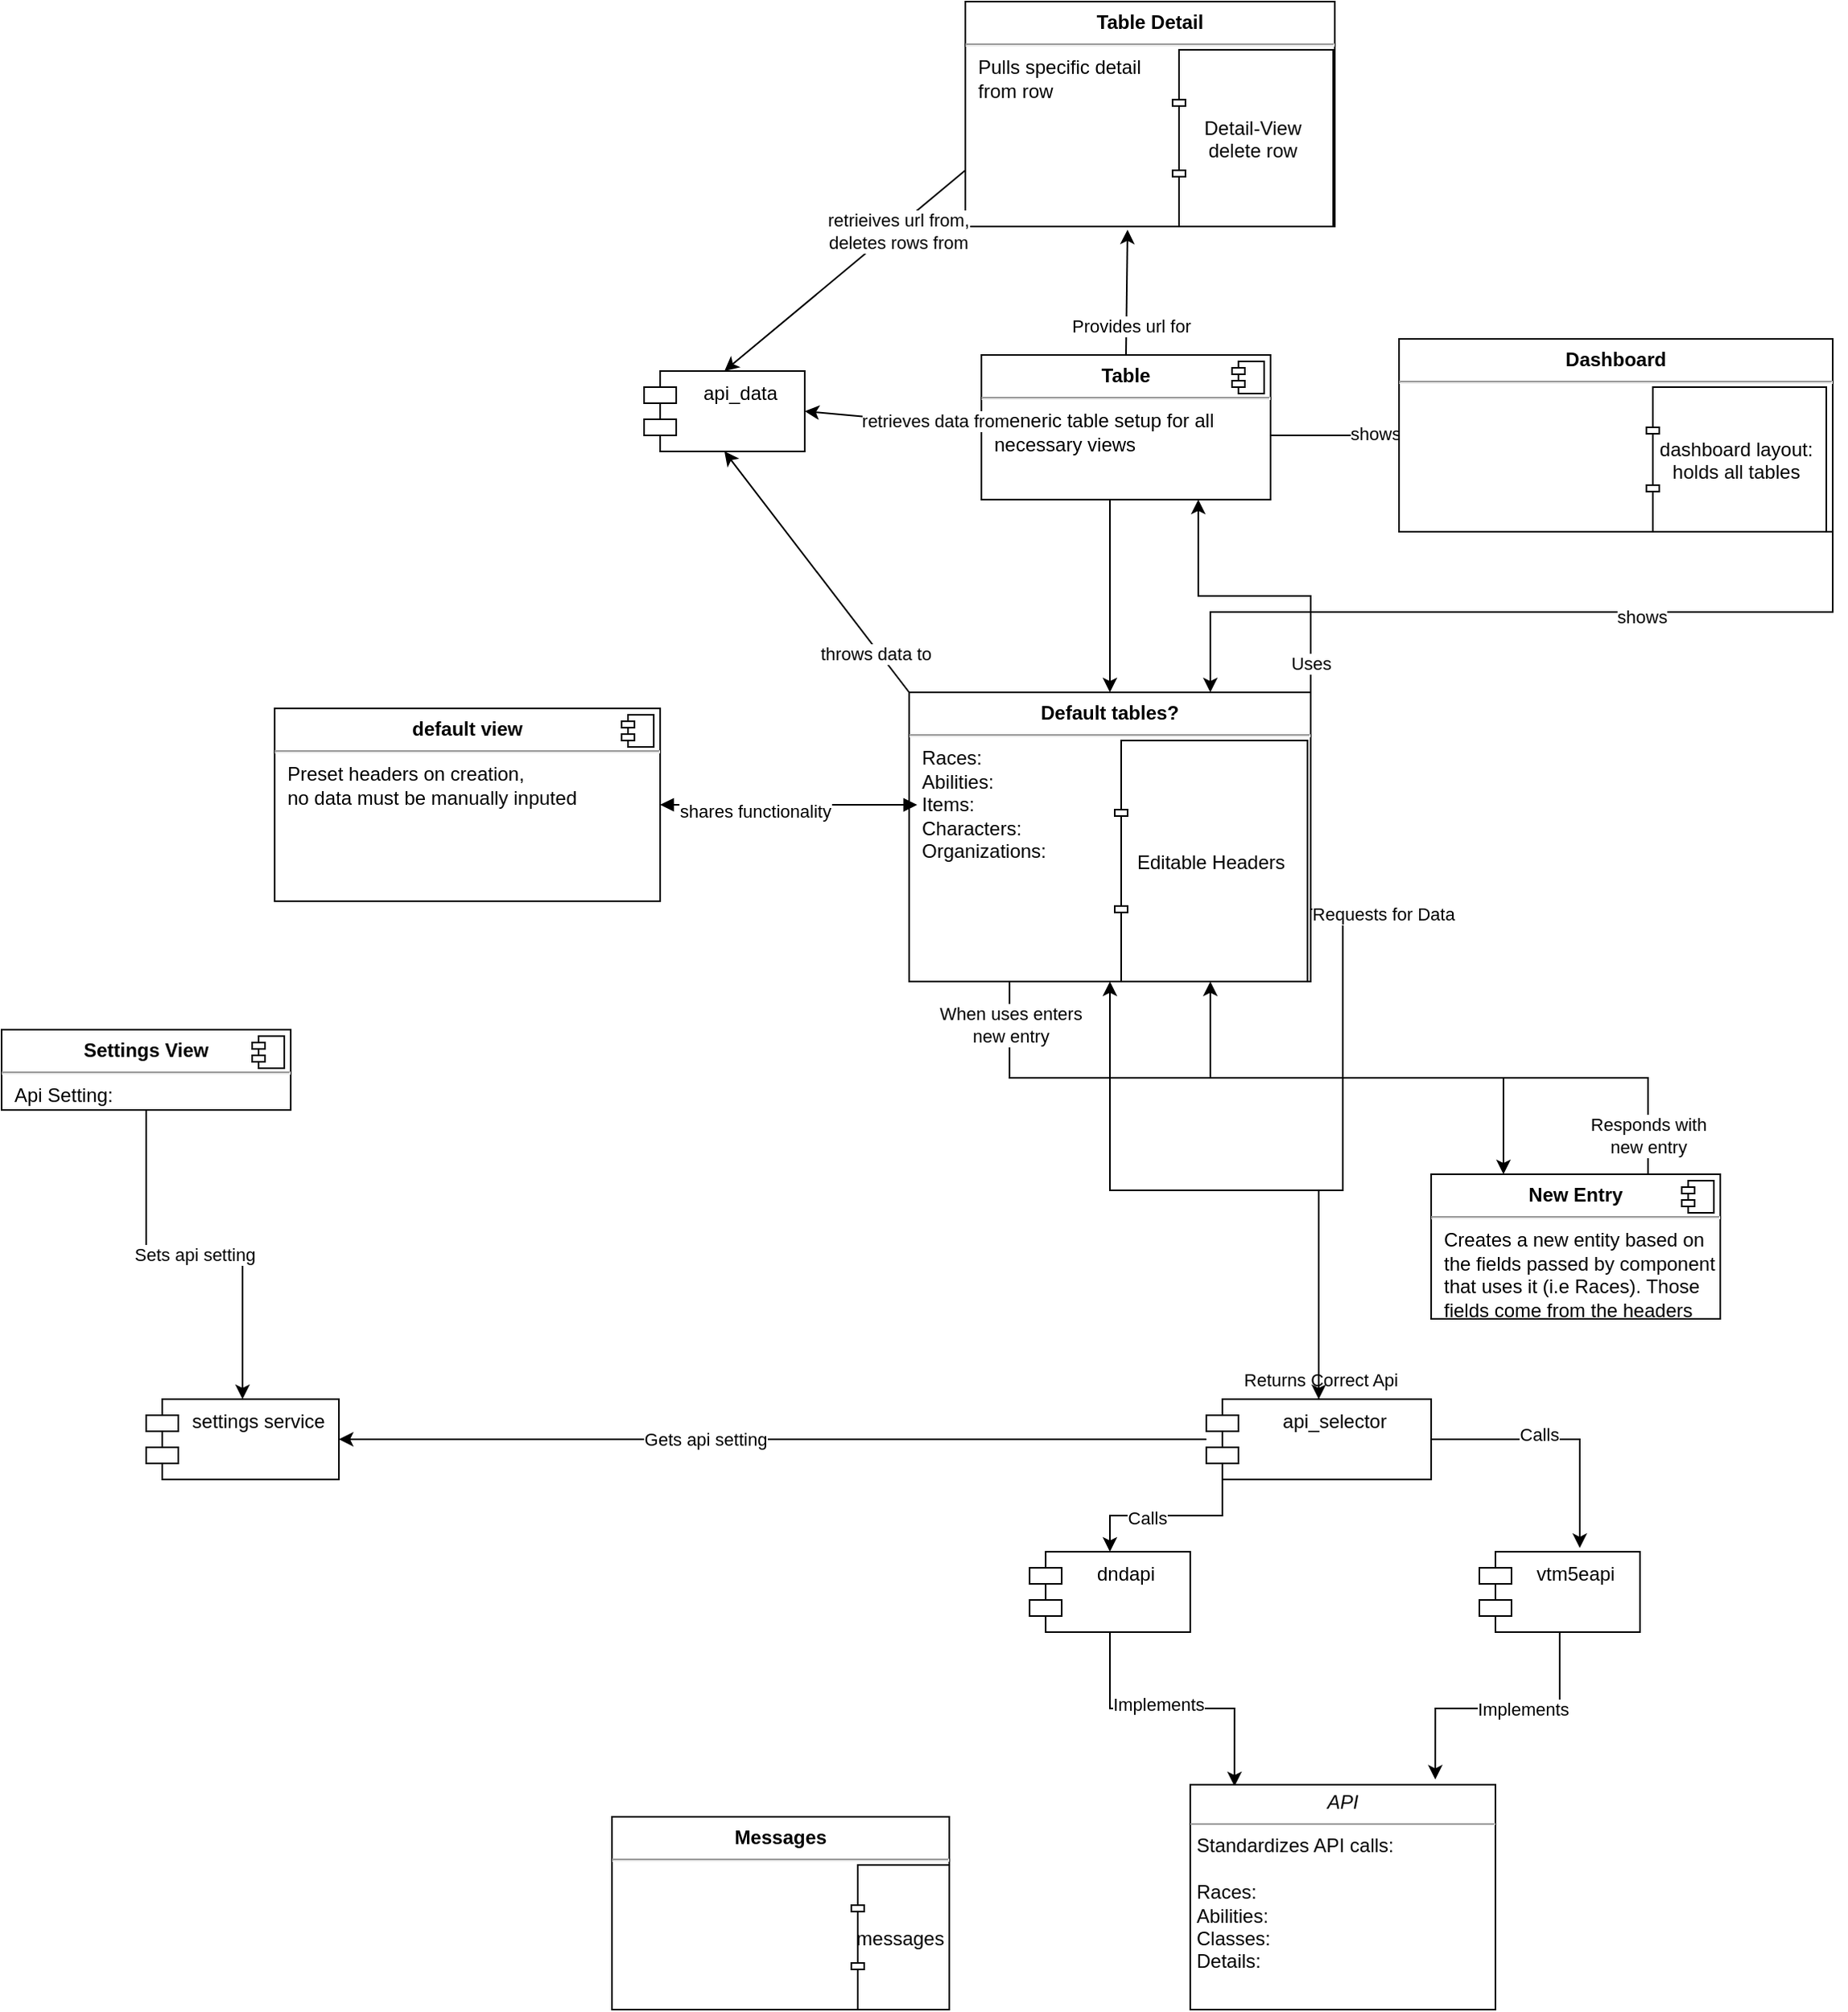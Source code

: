 <mxfile version="13.6.5" type="google"><diagram id="C5RBs43oDa-KdzZeNtuy" name="Page-1"><mxGraphModel dx="2249" dy="1931" grid="1" gridSize="10" guides="1" tooltips="1" connect="1" arrows="1" fold="1" page="1" pageScale="1" pageWidth="827" pageHeight="1169" math="0" shadow="0"><root><mxCell id="WIyWlLk6GJQsqaUBKTNV-0"/><mxCell id="WIyWlLk6GJQsqaUBKTNV-1" parent="WIyWlLk6GJQsqaUBKTNV-0"/><mxCell id="bVl3NQI6kPQrH1_EUS3V-22" value="Uses" style="edgeStyle=orthogonalEdgeStyle;rounded=0;orthogonalLoop=1;jettySize=auto;html=1;entryX=0.75;entryY=1;entryDx=0;entryDy=0;exitX=1;exitY=0;exitDx=0;exitDy=0;" parent="WIyWlLk6GJQsqaUBKTNV-1" source="bVl3NQI6kPQrH1_EUS3V-12" target="bVl3NQI6kPQrH1_EUS3V-18" edge="1"><mxGeometry x="-0.805" relative="1" as="geometry"><mxPoint as="offset"/></mxGeometry></mxCell><mxCell id="bVl3NQI6kPQrH1_EUS3V-25" value="" style="edgeStyle=orthogonalEdgeStyle;rounded=0;orthogonalLoop=1;jettySize=auto;html=1;endArrow=none;endFill=0;startArrow=classic;startFill=1;" parent="WIyWlLk6GJQsqaUBKTNV-1" source="bVl3NQI6kPQrH1_EUS3V-12" target="S-InFNc7vq89qJaGujTa-11" edge="1"><mxGeometry relative="1" as="geometry"/></mxCell><mxCell id="S-InFNc7vq89qJaGujTa-41" value="Returns Correct Api" style="edgeLabel;html=1;align=center;verticalAlign=middle;resizable=0;points=[];" parent="bVl3NQI6kPQrH1_EUS3V-25" vertex="1" connectable="0"><mxGeometry x="0.938" y="1" relative="1" as="geometry"><mxPoint as="offset"/></mxGeometry></mxCell><mxCell id="bVl3NQI6kPQrH1_EUS3V-34" value="&lt;div&gt;When uses enters&lt;/div&gt;&lt;div&gt;new entry&lt;br&gt;&lt;/div&gt;" style="edgeStyle=orthogonalEdgeStyle;rounded=0;orthogonalLoop=1;jettySize=auto;html=1;exitX=0.25;exitY=1;exitDx=0;exitDy=0;entryX=0.25;entryY=0;entryDx=0;entryDy=0;" parent="WIyWlLk6GJQsqaUBKTNV-1" source="bVl3NQI6kPQrH1_EUS3V-12" target="bVl3NQI6kPQrH1_EUS3V-27" edge="1"><mxGeometry x="-0.876" relative="1" as="geometry"><mxPoint as="offset"/></mxGeometry></mxCell><mxCell id="bVl3NQI6kPQrH1_EUS3V-12" value="&lt;p style=&quot;margin: 0px ; margin-top: 6px ; text-align: center&quot;&gt;&lt;b&gt;Default tables?&lt;/b&gt;&lt;/p&gt;&lt;hr&gt;&lt;p style=&quot;margin: 0px ; margin-left: 8px&quot;&gt;Races:&lt;/p&gt;&lt;p style=&quot;margin: 0px ; margin-left: 8px&quot;&gt;Abilities:&lt;/p&gt;&lt;p style=&quot;margin: 0px ; margin-left: 8px&quot;&gt;Items:&lt;/p&gt;&lt;p style=&quot;margin: 0px ; margin-left: 8px&quot;&gt;Characters:&lt;/p&gt;&lt;p style=&quot;margin: 0px ; margin-left: 8px&quot;&gt;Organizations:&lt;/p&gt;" style="align=left;overflow=fill;html=1;dropTarget=0;" parent="WIyWlLk6GJQsqaUBKTNV-1" vertex="1"><mxGeometry x="225" y="50" width="250" height="180" as="geometry"/></mxCell><mxCell id="bVl3NQI6kPQrH1_EUS3V-13" value="Editable Headers" style="shape=component;jettyWidth=8;jettyHeight=4;" parent="bVl3NQI6kPQrH1_EUS3V-12" vertex="1"><mxGeometry x="1" width="120" height="150" relative="1" as="geometry"><mxPoint x="-122" y="30" as="offset"/></mxGeometry></mxCell><mxCell id="S-InFNc7vq89qJaGujTa-49" style="edgeStyle=orthogonalEdgeStyle;rounded=0;orthogonalLoop=1;jettySize=auto;html=1;startArrow=none;startFill=0;endArrow=classic;endFill=1;" parent="WIyWlLk6GJQsqaUBKTNV-1" source="S-InFNc7vq89qJaGujTa-6" target="bVl3NQI6kPQrH1_EUS3V-12" edge="1"><mxGeometry relative="1" as="geometry"/></mxCell><mxCell id="S-InFNc7vq89qJaGujTa-51" value="shows" style="edgeLabel;html=1;align=center;verticalAlign=middle;resizable=0;points=[];" parent="S-InFNc7vq89qJaGujTa-49" vertex="1" connectable="0"><mxGeometry x="-0.912" y="-1" relative="1" as="geometry"><mxPoint as="offset"/></mxGeometry></mxCell><mxCell id="S-InFNc7vq89qJaGujTa-56" style="edgeStyle=orthogonalEdgeStyle;rounded=0;orthogonalLoop=1;jettySize=auto;html=1;entryX=0.75;entryY=0;entryDx=0;entryDy=0;startArrow=none;startFill=0;endArrow=classic;endFill=1;exitX=1;exitY=1;exitDx=0;exitDy=0;" parent="WIyWlLk6GJQsqaUBKTNV-1" source="S-InFNc7vq89qJaGujTa-6" target="bVl3NQI6kPQrH1_EUS3V-12" edge="1"><mxGeometry relative="1" as="geometry"/></mxCell><mxCell id="S-InFNc7vq89qJaGujTa-57" value="shows" style="edgeLabel;html=1;align=center;verticalAlign=middle;resizable=0;points=[];" parent="S-InFNc7vq89qJaGujTa-56" vertex="1" connectable="0"><mxGeometry x="-0.307" y="3" relative="1" as="geometry"><mxPoint as="offset"/></mxGeometry></mxCell><mxCell id="S-InFNc7vq89qJaGujTa-6" value="&lt;p style=&quot;margin: 0px ; margin-top: 6px ; text-align: center&quot;&gt;&lt;b&gt;Dashboard&lt;/b&gt;&lt;/p&gt;&lt;hr&gt;&lt;p style=&quot;margin: 0px ; margin-left: 8px&quot;&gt;&lt;br&gt;&lt;/p&gt;" style="align=left;overflow=fill;html=1;dropTarget=0;" parent="WIyWlLk6GJQsqaUBKTNV-1" vertex="1"><mxGeometry x="530" y="-170" width="270" height="120" as="geometry"/></mxCell><mxCell id="S-InFNc7vq89qJaGujTa-7" value="dashboard layout:&#10;holds all tables" style="shape=component;jettyWidth=8;jettyHeight=4;" parent="S-InFNc7vq89qJaGujTa-6" vertex="1"><mxGeometry x="1" width="112" height="90" relative="1" as="geometry"><mxPoint x="-116" y="30" as="offset"/></mxGeometry></mxCell><mxCell id="S-InFNc7vq89qJaGujTa-8" value="&lt;p style=&quot;margin: 0px ; margin-top: 6px ; text-align: center&quot;&gt;&lt;b&gt;Messages&lt;/b&gt;&lt;/p&gt;&lt;hr&gt;&lt;p style=&quot;margin: 0px ; margin-left: 8px&quot;&gt;&lt;br&gt;&lt;/p&gt;" style="align=left;overflow=fill;html=1;dropTarget=0;" parent="WIyWlLk6GJQsqaUBKTNV-1" vertex="1"><mxGeometry x="40" y="750" width="210" height="120" as="geometry"/></mxCell><mxCell id="S-InFNc7vq89qJaGujTa-9" value="messages" style="shape=component;jettyWidth=8;jettyHeight=4;" parent="S-InFNc7vq89qJaGujTa-8" vertex="1"><mxGeometry x="1" width="61" height="90" relative="1" as="geometry"><mxPoint x="-61" y="30" as="offset"/></mxGeometry></mxCell><mxCell id="bVl3NQI6kPQrH1_EUS3V-18" value="&lt;p style=&quot;margin: 0px ; margin-top: 6px ; text-align: center&quot;&gt;&lt;b&gt;Table&lt;/b&gt;&lt;/p&gt;&lt;hr&gt;&lt;p style=&quot;margin: 0px ; margin-left: 8px&quot;&gt;Generic table setup for all&amp;nbsp;&lt;/p&gt;&lt;p style=&quot;margin: 0px ; margin-left: 8px&quot;&gt;necessary views&lt;/p&gt;" style="align=left;overflow=fill;html=1;dropTarget=0;" parent="WIyWlLk6GJQsqaUBKTNV-1" vertex="1"><mxGeometry x="270" y="-160" width="180" height="90" as="geometry"/></mxCell><mxCell id="bVl3NQI6kPQrH1_EUS3V-19" value="" style="shape=component;jettyWidth=8;jettyHeight=4;" parent="bVl3NQI6kPQrH1_EUS3V-18" vertex="1"><mxGeometry x="1" width="20" height="20" relative="1" as="geometry"><mxPoint x="-24" y="4" as="offset"/></mxGeometry></mxCell><mxCell id="S-InFNc7vq89qJaGujTa-34" style="edgeStyle=orthogonalEdgeStyle;rounded=0;orthogonalLoop=1;jettySize=auto;html=1;entryX=0.145;entryY=0.007;entryDx=0;entryDy=0;entryPerimeter=0;startArrow=none;startFill=0;endArrow=classic;endFill=1;" parent="WIyWlLk6GJQsqaUBKTNV-1" source="bVl3NQI6kPQrH1_EUS3V-20" target="S-InFNc7vq89qJaGujTa-14" edge="1"><mxGeometry relative="1" as="geometry"/></mxCell><mxCell id="S-InFNc7vq89qJaGujTa-35" value="Implements" style="edgeLabel;html=1;align=center;verticalAlign=middle;resizable=0;points=[];" parent="S-InFNc7vq89qJaGujTa-34" vertex="1" connectable="0"><mxGeometry x="-0.107" y="3" relative="1" as="geometry"><mxPoint as="offset"/></mxGeometry></mxCell><mxCell id="bVl3NQI6kPQrH1_EUS3V-20" value="dndapi" style="shape=module;align=left;spacingLeft=20;align=center;verticalAlign=top;" parent="WIyWlLk6GJQsqaUBKTNV-1" vertex="1"><mxGeometry x="300" y="585" width="100" height="50" as="geometry"/></mxCell><mxCell id="S-InFNc7vq89qJaGujTa-26" style="edgeStyle=orthogonalEdgeStyle;rounded=0;orthogonalLoop=1;jettySize=auto;html=1;startArrow=none;startFill=0;endArrow=classic;endFill=1;exitX=0;exitY=1;exitDx=10;exitDy=0;exitPerimeter=0;" parent="WIyWlLk6GJQsqaUBKTNV-1" source="S-InFNc7vq89qJaGujTa-11" target="bVl3NQI6kPQrH1_EUS3V-20" edge="1"><mxGeometry relative="1" as="geometry"/></mxCell><mxCell id="S-InFNc7vq89qJaGujTa-27" value="Calls" style="edgeLabel;html=1;align=center;verticalAlign=middle;resizable=0;points=[];" parent="S-InFNc7vq89qJaGujTa-26" vertex="1" connectable="0"><mxGeometry x="0.209" y="1" relative="1" as="geometry"><mxPoint as="offset"/></mxGeometry></mxCell><mxCell id="S-InFNc7vq89qJaGujTa-28" style="edgeStyle=orthogonalEdgeStyle;rounded=0;orthogonalLoop=1;jettySize=auto;html=1;entryX=0.625;entryY=-0.047;entryDx=0;entryDy=0;entryPerimeter=0;startArrow=none;startFill=0;endArrow=classic;endFill=1;" parent="WIyWlLk6GJQsqaUBKTNV-1" source="S-InFNc7vq89qJaGujTa-11" target="S-InFNc7vq89qJaGujTa-17" edge="1"><mxGeometry relative="1" as="geometry"/></mxCell><mxCell id="S-InFNc7vq89qJaGujTa-29" value="Calls" style="edgeLabel;html=1;align=center;verticalAlign=middle;resizable=0;points=[];" parent="S-InFNc7vq89qJaGujTa-28" vertex="1" connectable="0"><mxGeometry x="-0.162" y="3" relative="1" as="geometry"><mxPoint as="offset"/></mxGeometry></mxCell><mxCell id="S-InFNc7vq89qJaGujTa-32" style="edgeStyle=orthogonalEdgeStyle;rounded=0;orthogonalLoop=1;jettySize=auto;html=1;startArrow=classic;startFill=1;endArrow=none;endFill=0;entryX=1;entryY=0.75;entryDx=0;entryDy=0;" parent="WIyWlLk6GJQsqaUBKTNV-1" source="S-InFNc7vq89qJaGujTa-11" target="bVl3NQI6kPQrH1_EUS3V-12" edge="1"><mxGeometry relative="1" as="geometry"><mxPoint x="320" y="310" as="targetPoint"/></mxGeometry></mxCell><mxCell id="S-InFNc7vq89qJaGujTa-42" value="Requests for Data" style="edgeLabel;html=1;align=center;verticalAlign=middle;resizable=0;points=[];" parent="S-InFNc7vq89qJaGujTa-32" vertex="1" connectable="0"><mxGeometry x="0.961" y="4" relative="1" as="geometry"><mxPoint x="38.33" y="-1.5" as="offset"/></mxGeometry></mxCell><mxCell id="sOlc0jhXh5uGv6vsivrm-5" style="edgeStyle=orthogonalEdgeStyle;rounded=0;orthogonalLoop=1;jettySize=auto;html=1;entryX=1;entryY=0.5;entryDx=0;entryDy=0;" edge="1" parent="WIyWlLk6GJQsqaUBKTNV-1" source="S-InFNc7vq89qJaGujTa-11" target="sOlc0jhXh5uGv6vsivrm-2"><mxGeometry relative="1" as="geometry"/></mxCell><mxCell id="sOlc0jhXh5uGv6vsivrm-6" value="Gets api setting" style="edgeLabel;html=1;align=center;verticalAlign=middle;resizable=0;points=[];" connectable="0" vertex="1" parent="sOlc0jhXh5uGv6vsivrm-5"><mxGeometry x="0.156" relative="1" as="geometry"><mxPoint as="offset"/></mxGeometry></mxCell><mxCell id="S-InFNc7vq89qJaGujTa-11" value="api_selector" style="shape=module;align=left;spacingLeft=20;align=center;verticalAlign=top;" parent="WIyWlLk6GJQsqaUBKTNV-1" vertex="1"><mxGeometry x="410" y="490" width="140" height="50" as="geometry"/></mxCell><mxCell id="S-InFNc7vq89qJaGujTa-14" value="&lt;p style=&quot;margin: 0px ; margin-top: 4px ; text-align: center&quot;&gt;&lt;i&gt;API&lt;/i&gt;&lt;/p&gt;&lt;hr size=&quot;1&quot;&gt;&lt;p style=&quot;margin: 0px ; margin-left: 4px&quot;&gt;&lt;/p&gt;&lt;p style=&quot;margin: 0px ; margin-left: 4px&quot;&gt;Standardizes API calls:&lt;/p&gt;&lt;p style=&quot;margin: 0px ; margin-left: 4px&quot;&gt;&lt;br&gt;&lt;/p&gt;&lt;p style=&quot;margin: 0px ; margin-left: 4px&quot;&gt;Races:&lt;/p&gt;&lt;p style=&quot;margin: 0px ; margin-left: 4px&quot;&gt;Abilities:&lt;/p&gt;&lt;p style=&quot;margin: 0px ; margin-left: 4px&quot;&gt;Classes:&lt;/p&gt;&lt;p style=&quot;margin: 0px ; margin-left: 4px&quot;&gt;Details:&lt;/p&gt;" style="verticalAlign=top;align=left;overflow=fill;fontSize=12;fontFamily=Helvetica;html=1;" parent="WIyWlLk6GJQsqaUBKTNV-1" vertex="1"><mxGeometry x="400" y="730" width="190" height="140" as="geometry"/></mxCell><mxCell id="bVl3NQI6kPQrH1_EUS3V-33" value="&lt;div&gt;Responds with&lt;/div&gt;&lt;div&gt;new entry&lt;br&gt;&lt;/div&gt;" style="edgeStyle=orthogonalEdgeStyle;rounded=0;orthogonalLoop=1;jettySize=auto;html=1;exitX=0.75;exitY=0;exitDx=0;exitDy=0;entryX=0.75;entryY=1;entryDx=0;entryDy=0;" parent="WIyWlLk6GJQsqaUBKTNV-1" source="bVl3NQI6kPQrH1_EUS3V-27" target="bVl3NQI6kPQrH1_EUS3V-12" edge="1"><mxGeometry x="-0.874" relative="1" as="geometry"><mxPoint as="offset"/></mxGeometry></mxCell><mxCell id="bVl3NQI6kPQrH1_EUS3V-27" value="&lt;p style=&quot;margin: 0px ; margin-top: 6px ; text-align: center&quot;&gt;&lt;b&gt;New Entry&lt;br&gt;&lt;/b&gt;&lt;/p&gt;&lt;hr&gt;&lt;p style=&quot;margin: 0px ; margin-left: 8px&quot;&gt;Creates a new entity based on&lt;/p&gt;&lt;p style=&quot;margin: 0px ; margin-left: 8px&quot;&gt;the fields passed by component&lt;/p&gt;&lt;p style=&quot;margin: 0px ; margin-left: 8px&quot;&gt;that uses it (i.e Races). Those &lt;br&gt;&lt;/p&gt;&lt;p style=&quot;margin: 0px ; margin-left: 8px&quot;&gt;fields come from the headers&lt;/p&gt;&lt;p style=&quot;margin: 0px ; margin-left: 8px&quot;&gt;in the Races component&lt;br&gt;&lt;/p&gt;" style="align=left;overflow=fill;html=1;dropTarget=0;" parent="WIyWlLk6GJQsqaUBKTNV-1" vertex="1"><mxGeometry x="550" y="350" width="180" height="90" as="geometry"/></mxCell><mxCell id="bVl3NQI6kPQrH1_EUS3V-28" value="" style="shape=component;jettyWidth=8;jettyHeight=4;" parent="bVl3NQI6kPQrH1_EUS3V-27" vertex="1"><mxGeometry x="1" width="20" height="20" relative="1" as="geometry"><mxPoint x="-24" y="4" as="offset"/></mxGeometry></mxCell><mxCell id="S-InFNc7vq89qJaGujTa-37" style="edgeStyle=orthogonalEdgeStyle;rounded=0;orthogonalLoop=1;jettySize=auto;html=1;entryX=0.803;entryY=-0.023;entryDx=0;entryDy=0;entryPerimeter=0;startArrow=none;startFill=0;endArrow=classic;endFill=1;" parent="WIyWlLk6GJQsqaUBKTNV-1" source="S-InFNc7vq89qJaGujTa-17" target="S-InFNc7vq89qJaGujTa-14" edge="1"><mxGeometry relative="1" as="geometry"/></mxCell><mxCell id="S-InFNc7vq89qJaGujTa-38" value="Implements" style="edgeLabel;html=1;align=center;verticalAlign=middle;resizable=0;points=[];" parent="S-InFNc7vq89qJaGujTa-37" vertex="1" connectable="0"><mxGeometry x="-0.434" y="-23" relative="1" as="geometry"><mxPoint x="-23" y="23" as="offset"/></mxGeometry></mxCell><mxCell id="S-InFNc7vq89qJaGujTa-17" value="vtm5eapi" style="shape=module;align=left;spacingLeft=20;align=center;verticalAlign=top;" parent="WIyWlLk6GJQsqaUBKTNV-1" vertex="1"><mxGeometry x="580" y="585" width="100" height="50" as="geometry"/></mxCell><mxCell id="S-InFNc7vq89qJaGujTa-54" value="&lt;p style=&quot;margin: 0px ; margin-top: 6px ; text-align: center&quot;&gt;&lt;b&gt;default view&lt;/b&gt;&lt;/p&gt;&lt;hr&gt;&lt;p style=&quot;margin: 0px ; margin-left: 8px&quot;&gt;Preset headers on creation,&lt;br&gt;no data must be manually inputed&lt;/p&gt;" style="align=left;overflow=fill;html=1;dropTarget=0;" parent="WIyWlLk6GJQsqaUBKTNV-1" vertex="1"><mxGeometry x="-170" y="60" width="240" height="120" as="geometry"/></mxCell><mxCell id="S-InFNc7vq89qJaGujTa-55" value="" style="shape=component;jettyWidth=8;jettyHeight=4;" parent="S-InFNc7vq89qJaGujTa-54" vertex="1"><mxGeometry x="1" width="20" height="20" relative="1" as="geometry"><mxPoint x="-24" y="4" as="offset"/></mxGeometry></mxCell><mxCell id="Ecfj4SuwNyYXscWgo4BE-6" value="&lt;p style=&quot;margin: 0px ; margin-top: 6px ; text-align: center&quot;&gt;&lt;b&gt;Table Detail&lt;/b&gt;&lt;/p&gt;&lt;hr&gt;&lt;p style=&quot;margin: 0px ; margin-left: 8px&quot;&gt;Pulls specific detail&amp;nbsp;&lt;/p&gt;&lt;p style=&quot;margin: 0px ; margin-left: 8px&quot;&gt;from row&lt;/p&gt;" style="align=left;overflow=fill;html=1;dropTarget=0;" vertex="1" parent="WIyWlLk6GJQsqaUBKTNV-1"><mxGeometry x="260" y="-380" width="230" height="140" as="geometry"/></mxCell><mxCell id="Ecfj4SuwNyYXscWgo4BE-7" value="Detail-View&#10;delete row" style="shape=component;jettyWidth=8;jettyHeight=4;" vertex="1" parent="Ecfj4SuwNyYXscWgo4BE-6"><mxGeometry x="1" width="100" height="110" relative="1" as="geometry"><mxPoint x="-101" y="30" as="offset"/></mxGeometry></mxCell><mxCell id="sOlc0jhXh5uGv6vsivrm-3" value="Sets api setting" style="edgeStyle=orthogonalEdgeStyle;rounded=0;orthogonalLoop=1;jettySize=auto;html=1;" edge="1" parent="WIyWlLk6GJQsqaUBKTNV-1" source="sOlc0jhXh5uGv6vsivrm-0" target="sOlc0jhXh5uGv6vsivrm-2"><mxGeometry relative="1" as="geometry"/></mxCell><mxCell id="sOlc0jhXh5uGv6vsivrm-0" value="&lt;p style=&quot;margin: 0px ; margin-top: 6px ; text-align: center&quot;&gt;&lt;b&gt;Settings View&lt;/b&gt;&lt;br&gt;&lt;/p&gt;&lt;hr&gt;&lt;p style=&quot;margin: 0px ; margin-left: 8px&quot;&gt;Api Setting:&lt;br&gt;&lt;/p&gt;" style="align=left;overflow=fill;html=1;dropTarget=0;" vertex="1" parent="WIyWlLk6GJQsqaUBKTNV-1"><mxGeometry x="-340" y="260" width="180" height="50" as="geometry"/></mxCell><mxCell id="sOlc0jhXh5uGv6vsivrm-1" value="" style="shape=component;jettyWidth=8;jettyHeight=4;" vertex="1" parent="sOlc0jhXh5uGv6vsivrm-0"><mxGeometry x="1" width="20" height="20" relative="1" as="geometry"><mxPoint x="-24" y="4" as="offset"/></mxGeometry></mxCell><mxCell id="Ecfj4SuwNyYXscWgo4BE-9" value="" style="endArrow=classic;html=1;exitX=0.5;exitY=0;exitDx=0;exitDy=0;entryX=0.439;entryY=1.014;entryDx=0;entryDy=0;entryPerimeter=0;startArrow=none;startFill=0;endFill=1;" edge="1" parent="WIyWlLk6GJQsqaUBKTNV-1" source="bVl3NQI6kPQrH1_EUS3V-18" target="Ecfj4SuwNyYXscWgo4BE-6"><mxGeometry width="50" height="50" relative="1" as="geometry"><mxPoint x="430" y="-160" as="sourcePoint"/><mxPoint x="480" y="-210" as="targetPoint"/></mxGeometry></mxCell><mxCell id="Ecfj4SuwNyYXscWgo4BE-11" value="Provides url for" style="edgeLabel;html=1;align=center;verticalAlign=middle;resizable=0;points=[];" vertex="1" connectable="0" parent="Ecfj4SuwNyYXscWgo4BE-9"><mxGeometry x="-0.538" y="-3" relative="1" as="geometry"><mxPoint as="offset"/></mxGeometry></mxCell><mxCell id="sOlc0jhXh5uGv6vsivrm-2" value="settings service" style="shape=module;align=left;spacingLeft=20;align=center;verticalAlign=top;" vertex="1" parent="WIyWlLk6GJQsqaUBKTNV-1"><mxGeometry x="-250" y="490" width="120" height="50" as="geometry"/></mxCell><mxCell id="Ecfj4SuwNyYXscWgo4BE-13" value="api_data" style="shape=module;align=left;spacingLeft=20;align=center;verticalAlign=top;" vertex="1" parent="WIyWlLk6GJQsqaUBKTNV-1"><mxGeometry x="60" y="-150" width="100" height="50" as="geometry"/></mxCell><mxCell id="Ecfj4SuwNyYXscWgo4BE-14" value="" style="endArrow=classic;html=1;exitX=0;exitY=0.5;exitDx=0;exitDy=0;entryX=1;entryY=0.5;entryDx=0;entryDy=0;" edge="1" parent="WIyWlLk6GJQsqaUBKTNV-1" source="bVl3NQI6kPQrH1_EUS3V-18" target="Ecfj4SuwNyYXscWgo4BE-13"><mxGeometry width="50" height="50" relative="1" as="geometry"><mxPoint x="360" y="20" as="sourcePoint"/><mxPoint x="410" y="-30" as="targetPoint"/></mxGeometry></mxCell><mxCell id="Ecfj4SuwNyYXscWgo4BE-15" value="retrieves data from" style="edgeLabel;html=1;align=center;verticalAlign=middle;resizable=0;points=[];" vertex="1" connectable="0" parent="Ecfj4SuwNyYXscWgo4BE-14"><mxGeometry x="-0.463" y="-2" relative="1" as="geometry"><mxPoint as="offset"/></mxGeometry></mxCell><mxCell id="Ecfj4SuwNyYXscWgo4BE-16" value="" style="endArrow=classic;html=1;exitX=0;exitY=0;exitDx=0;exitDy=0;entryX=0.5;entryY=1;entryDx=0;entryDy=0;" edge="1" parent="WIyWlLk6GJQsqaUBKTNV-1" source="bVl3NQI6kPQrH1_EUS3V-12" target="Ecfj4SuwNyYXscWgo4BE-13"><mxGeometry width="50" height="50" relative="1" as="geometry"><mxPoint x="360" y="20" as="sourcePoint"/><mxPoint x="410" y="-30" as="targetPoint"/></mxGeometry></mxCell><mxCell id="Ecfj4SuwNyYXscWgo4BE-17" value="throws data to" style="edgeLabel;html=1;align=center;verticalAlign=middle;resizable=0;points=[];" vertex="1" connectable="0" parent="Ecfj4SuwNyYXscWgo4BE-16"><mxGeometry x="-0.663" y="2" relative="1" as="geometry"><mxPoint as="offset"/></mxGeometry></mxCell><mxCell id="Ecfj4SuwNyYXscWgo4BE-18" value="" style="endArrow=classic;html=1;exitX=0;exitY=0.75;exitDx=0;exitDy=0;entryX=0.5;entryY=0;entryDx=0;entryDy=0;" edge="1" parent="WIyWlLk6GJQsqaUBKTNV-1" source="Ecfj4SuwNyYXscWgo4BE-6" target="Ecfj4SuwNyYXscWgo4BE-13"><mxGeometry width="50" height="50" relative="1" as="geometry"><mxPoint x="360" y="20" as="sourcePoint"/><mxPoint x="410" y="-30" as="targetPoint"/></mxGeometry></mxCell><mxCell id="Ecfj4SuwNyYXscWgo4BE-19" value="retrieives url from,&lt;br&gt;deletes rows from" style="edgeLabel;html=1;align=center;verticalAlign=middle;resizable=0;points=[];" vertex="1" connectable="0" parent="Ecfj4SuwNyYXscWgo4BE-18"><mxGeometry x="-0.417" y="2" relative="1" as="geometry"><mxPoint as="offset"/></mxGeometry></mxCell><mxCell id="Ecfj4SuwNyYXscWgo4BE-23" value="" style="endArrow=block;startArrow=block;endFill=1;startFill=1;html=1;exitX=1;exitY=0.5;exitDx=0;exitDy=0;entryX=0.02;entryY=0.389;entryDx=0;entryDy=0;entryPerimeter=0;" edge="1" parent="WIyWlLk6GJQsqaUBKTNV-1" source="S-InFNc7vq89qJaGujTa-54" target="bVl3NQI6kPQrH1_EUS3V-12"><mxGeometry width="160" relative="1" as="geometry"><mxPoint x="30" y="240" as="sourcePoint"/><mxPoint x="190" y="240" as="targetPoint"/></mxGeometry></mxCell><mxCell id="Ecfj4SuwNyYXscWgo4BE-24" value="shares functionality" style="edgeLabel;html=1;align=center;verticalAlign=middle;resizable=0;points=[];" vertex="1" connectable="0" parent="Ecfj4SuwNyYXscWgo4BE-23"><mxGeometry x="-0.263" y="-4" relative="1" as="geometry"><mxPoint as="offset"/></mxGeometry></mxCell></root></mxGraphModel></diagram></mxfile>